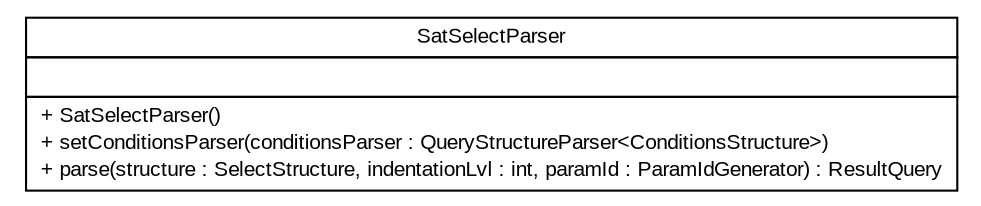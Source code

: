 #!/usr/local/bin/dot
#
# Class diagram 
# Generated by UMLGraph version R5_6 (http://www.umlgraph.org/)
#

digraph G {
	edge [fontname="arial",fontsize=10,labelfontname="arial",labelfontsize=10];
	node [fontname="arial",fontsize=10,shape=plaintext];
	nodesep=0.25;
	ranksep=0.5;
	// br.gov.to.sefaz.persistence.satquery.parser.select.SatSelectParser
	c55191 [label=<<table title="br.gov.to.sefaz.persistence.satquery.parser.select.SatSelectParser" border="0" cellborder="1" cellspacing="0" cellpadding="2" port="p" href="./SatSelectParser.html">
		<tr><td><table border="0" cellspacing="0" cellpadding="1">
<tr><td align="center" balign="center"> SatSelectParser </td></tr>
		</table></td></tr>
		<tr><td><table border="0" cellspacing="0" cellpadding="1">
<tr><td align="left" balign="left">  </td></tr>
		</table></td></tr>
		<tr><td><table border="0" cellspacing="0" cellpadding="1">
<tr><td align="left" balign="left"> + SatSelectParser() </td></tr>
<tr><td align="left" balign="left"> + setConditionsParser(conditionsParser : QueryStructureParser&lt;ConditionsStructure&gt;) </td></tr>
<tr><td align="left" balign="left"> + parse(structure : SelectStructure, indentationLvl : int, paramId : ParamIdGenerator) : ResultQuery </td></tr>
		</table></td></tr>
		</table>>, URL="./SatSelectParser.html", fontname="arial", fontcolor="black", fontsize=10.0];
}

